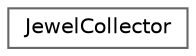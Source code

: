digraph "Graphical Class Hierarchy"
{
 // LATEX_PDF_SIZE
  bgcolor="transparent";
  edge [fontname=Helvetica,fontsize=10,labelfontname=Helvetica,labelfontsize=10];
  node [fontname=Helvetica,fontsize=10,shape=box,height=0.2,width=0.4];
  rankdir="LR";
  Node0 [label="JewelCollector",height=0.2,width=0.4,color="grey40", fillcolor="white", style="filled",URL="$class_jewel_collector.html",tooltip=" "];
}
